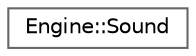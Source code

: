 digraph "Graphical Class Hierarchy"
{
 // LATEX_PDF_SIZE
  bgcolor="transparent";
  edge [fontname=Helvetica,fontsize=10,labelfontname=Helvetica,labelfontsize=10];
  node [fontname=Helvetica,fontsize=10,shape=box,height=0.2,width=0.4];
  rankdir="LR";
  Node0 [label="Engine::Sound",height=0.2,width=0.4,color="grey40", fillcolor="white", style="filled",URL="$class_engine_1_1_sound.html",tooltip="Sound class for managing all kinds of sound, the sound is loaded in memory and read when needed."];
}
